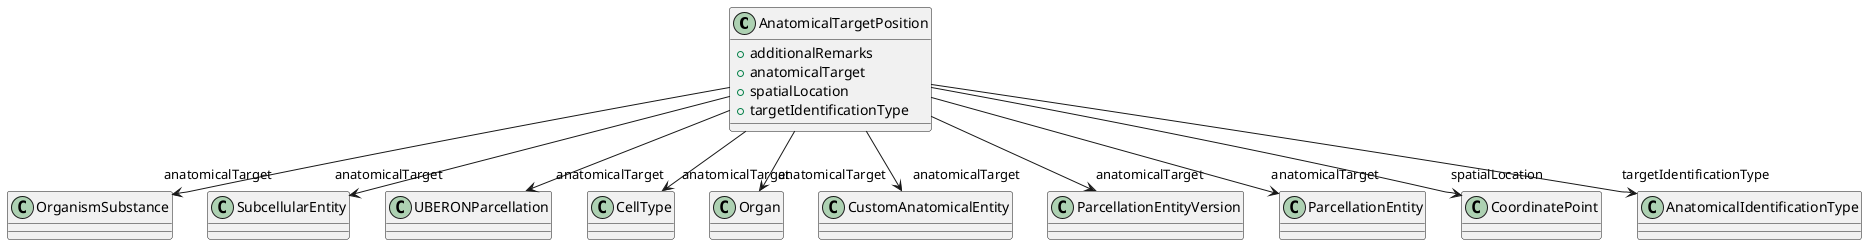 @startuml
class AnatomicalTargetPosition {
+additionalRemarks
+anatomicalTarget
+spatialLocation
+targetIdentificationType

}
AnatomicalTargetPosition -d-> "anatomicalTarget" OrganismSubstance
AnatomicalTargetPosition -d-> "anatomicalTarget" SubcellularEntity
AnatomicalTargetPosition -d-> "anatomicalTarget" UBERONParcellation
AnatomicalTargetPosition -d-> "anatomicalTarget" CellType
AnatomicalTargetPosition -d-> "anatomicalTarget" Organ
AnatomicalTargetPosition -d-> "anatomicalTarget" CustomAnatomicalEntity
AnatomicalTargetPosition -d-> "anatomicalTarget" ParcellationEntityVersion
AnatomicalTargetPosition -d-> "anatomicalTarget" ParcellationEntity
AnatomicalTargetPosition -d-> "spatialLocation" CoordinatePoint
AnatomicalTargetPosition -d-> "targetIdentificationType" AnatomicalIdentificationType

@enduml